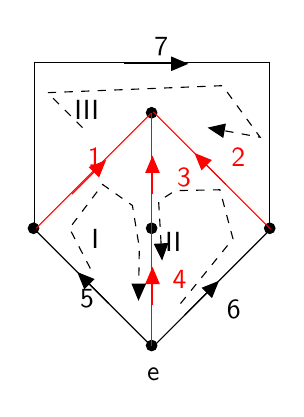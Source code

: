 \begin{tikzpicture}[y=-1cm]
\sf
\draw[arrows=-triangle 45,black] (3.644,1.411) -- (4.467,1.411);
\draw[black] (2.511,3.511) -- (2.511,1.4) -- (4.833,1.4);
\draw[black] (5.5,3.511) -- (5.5,1.4) -- (4.644,1.4);
\filldraw[black] (2.5,3.5) circle (0.067cm);
\filldraw[black] (5.5,3.5) circle (0.067cm);
\filldraw[black] (4,2.033) circle (0.067cm);
\filldraw[black] (4,4.989) circle (0.067cm);
\filldraw[black] (4,3.5) circle (0.067cm);
\draw[red] (4,2.033) -- (4,4.644);
\draw[red] (4,4.522) -- (4,5);
\draw[black] (2.522,3.522) -- (3.989,4.989);
\draw[black] (5.5,3.522) -- (4.056,4.967);
\draw[red] (4.022,2.022) -- (5.511,3.511);
\draw[red] (2.533,3.5) -- (3.989,2.044);
\draw[arrows=-triangle 45,red] (2.989,3.067) -- (3.422,2.633);
\draw[arrows=-triangle 45,black] (4.422,4.6) -- (4.856,4.167);
\draw[arrows=-triangle 45,black] (3.456,4.456) -- (3.056,4.056);
\draw[arrows=-triangle 45,red] (4.944,2.944) -- (4.544,2.544);
\draw[arrows=-triangle 45,red] (4.011,3.067) -- (4.011,2.578);
\draw[arrows=-triangle 45,red] (4.011,4.478) -- (4.011,3.989);
\draw[dashed,arrows=-triangle 45,black] (3.222,4.011) -- (2.956,3.5) -- (3.378,2.944) -- (3.756,3.211) -- (3.844,3.744) -- (3.833,4.422);
\draw[dashed,arrows=-triangle 45,black] (4.367,4.456) -- (5.033,3.633) -- (4.867,3.011) -- (4.3,3.022) -- (4.089,3.156) -- (4.133,3.911);
\draw[dashed,arrows=-triangle 45,black] (3.122,2.222) -- (2.678,1.778) -- (4.9,1.689) -- (5.378,2.344) -- (4.711,2.222);
\path (4.889,2.711) node[text=red,anchor=base west] {2};
\path (3.067,2.711) node[text=red,anchor=base west] {1};
\path (4.2,2.967) node[text=red,anchor=base west] {3};
\path (4.144,4.267) node[text=red,anchor=base west] {4};
\path (4.833,4.644) node[text=black,anchor=base west] {6};
\path (2.967,4.511) node[text=black,anchor=base west] {5};
\path (4.022,5.427) node[text=black,anchor=base] {e};
\path (3.911,1.3) node[text=black,anchor=base west] {7};
\path (3.456,3.756) node[text=black,anchor=base east] {I};
\path (4.5,3.8) node[text=black,anchor=base east] {II};
\path (3.456,2.122) node[text=black,anchor=base east] {III};

\end{tikzpicture}%

%% Configure (x)emacs for this file ...
%% Local Variables:
%% mode: latex
%% End:
